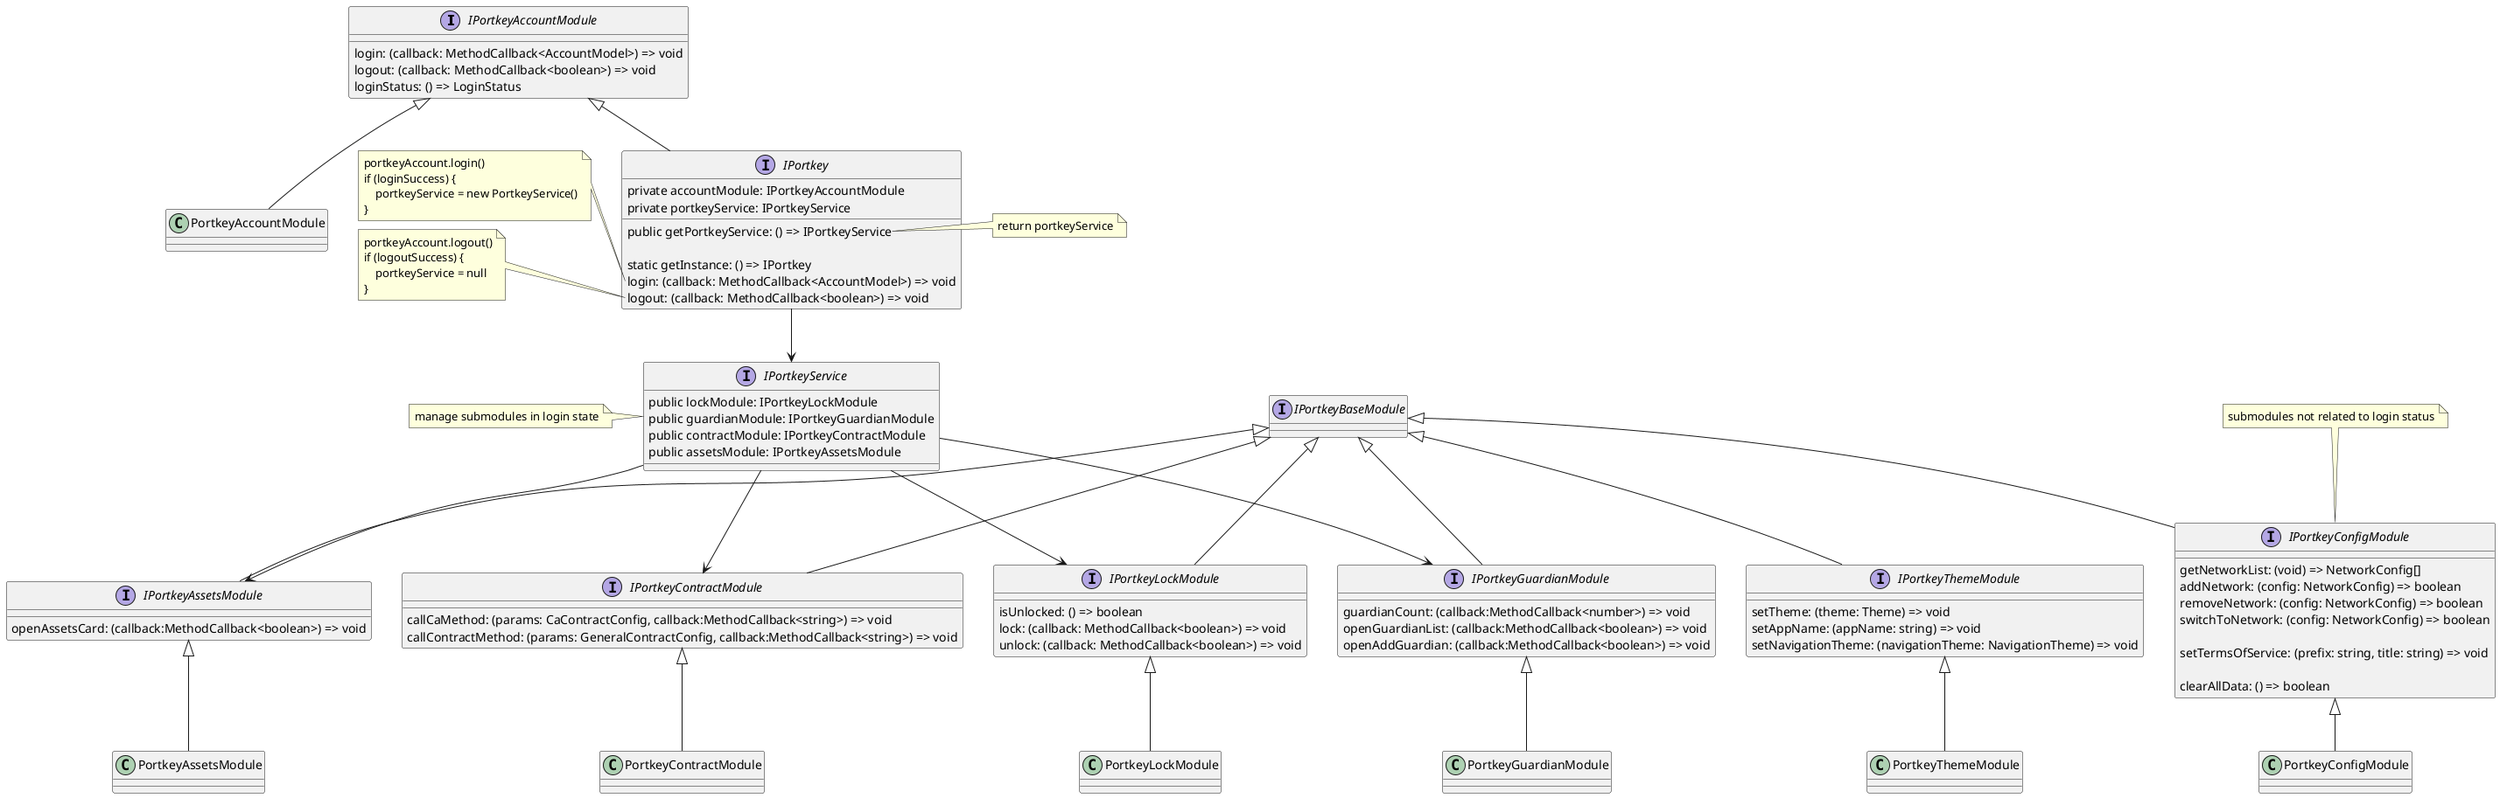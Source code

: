 @startuml module

interface IPortkeyAccountModule {
    login: (callback: MethodCallback<AccountModel>) => void
    logout: (callback: MethodCallback<boolean>) => void
    loginStatus: () => LoginStatus
}

interface IPortkeyBaseModule {

}

interface IPortkeyLockModule extends IPortkeyBaseModule{
    isUnlocked: () => boolean
    lock: (callback: MethodCallback<boolean>) => void
    unlock: (callback: MethodCallback<boolean>) => void
}

interface IPortkeyGuardianModule extends IPortkeyBaseModule{
    guardianCount: (callback:MethodCallback<number>) => void
    openGuardianList: (callback:MethodCallback<boolean>) => void
    openAddGuardian: (callback:MethodCallback<boolean>) => void
}

interface IPortkeyAssetsModule extends IPortkeyBaseModule{
    openAssetsCard: (callback:MethodCallback<boolean>) => void
}

interface IPortkeyContractModule extends IPortkeyBaseModule {
    callCaMethod: (params: CaContractConfig, callback:MethodCallback<string>) => void
    callContractMethod: (params: GeneralContractConfig, callback:MethodCallback<string>) => void
}

interface IPortkeyConfigModule extends IPortkeyBaseModule{
    getNetworkList: (void) => NetworkConfig[]
    addNetwork: (config: NetworkConfig) => boolean
    removeNetwork: (config: NetworkConfig) => boolean
    switchToNetwork: (config: NetworkConfig) => boolean
    
    setTermsOfService: (prefix: string, title: string) => void
    
    clearAllData: () => boolean
}

note top of IPortkeyConfigModule
    submodules not related to login status
end note

interface IPortkeyThemeModule extends IPortkeyBaseModule {
    setTheme: (theme: Theme) => void
    setAppName: (appName: string) => void
    setNavigationTheme: (navigationTheme: NavigationTheme) => void
}

interface IPortkeyService {
    public lockModule: IPortkeyLockModule
    public guardianModule: IPortkeyGuardianModule
    public contractModule: IPortkeyContractModule
    public assetsModule: IPortkeyAssetsModule
}

note left of IPortkeyService
    manage submodules in login state
end note

interface IPortkey implements IPortkeyAccountModule {
    private accountModule: IPortkeyAccountModule
    private portkeyService: IPortkeyService
    public getPortkeyService: () => IPortkeyService

    static getInstance: () => IPortkey
    login: (callback: MethodCallback<AccountModel>) => void
    logout: (callback: MethodCallback<boolean>) => void
}

note right of IPortkey::getPortkeyService
    return portkeyService
end note

note left of IPortkey::login
    portkeyAccount.login()
    if (loginSuccess) {
        portkeyService = new PortkeyService()
    }
end note

note left of IPortkey::logout
    portkeyAccount.logout()
    if (logoutSuccess) {
        portkeyService = null
    }
end note

class PortkeyAccountModule extends IPortkeyAccountModule{
    
}

class PortkeyLockModule extends IPortkeyLockModule{
    
}

class PortkeyGuardianModule extends IPortkeyGuardianModule{
    
}

class PortkeyAssetsModule extends IPortkeyAssetsModule{
    
}

class PortkeyContractModule extends IPortkeyContractModule{
    
}

class PortkeyThemeModule extends IPortkeyThemeModule{
    
}

class PortkeyConfigModule extends IPortkeyConfigModule{
    
}

IPortkeyService --> IPortkeyLockModule
IPortkeyService --> IPortkeyGuardianModule
IPortkeyService --> IPortkeyContractModule
IPortkeyService --> IPortkeyAssetsModule
IPortkey --> IPortkeyService

@enduml